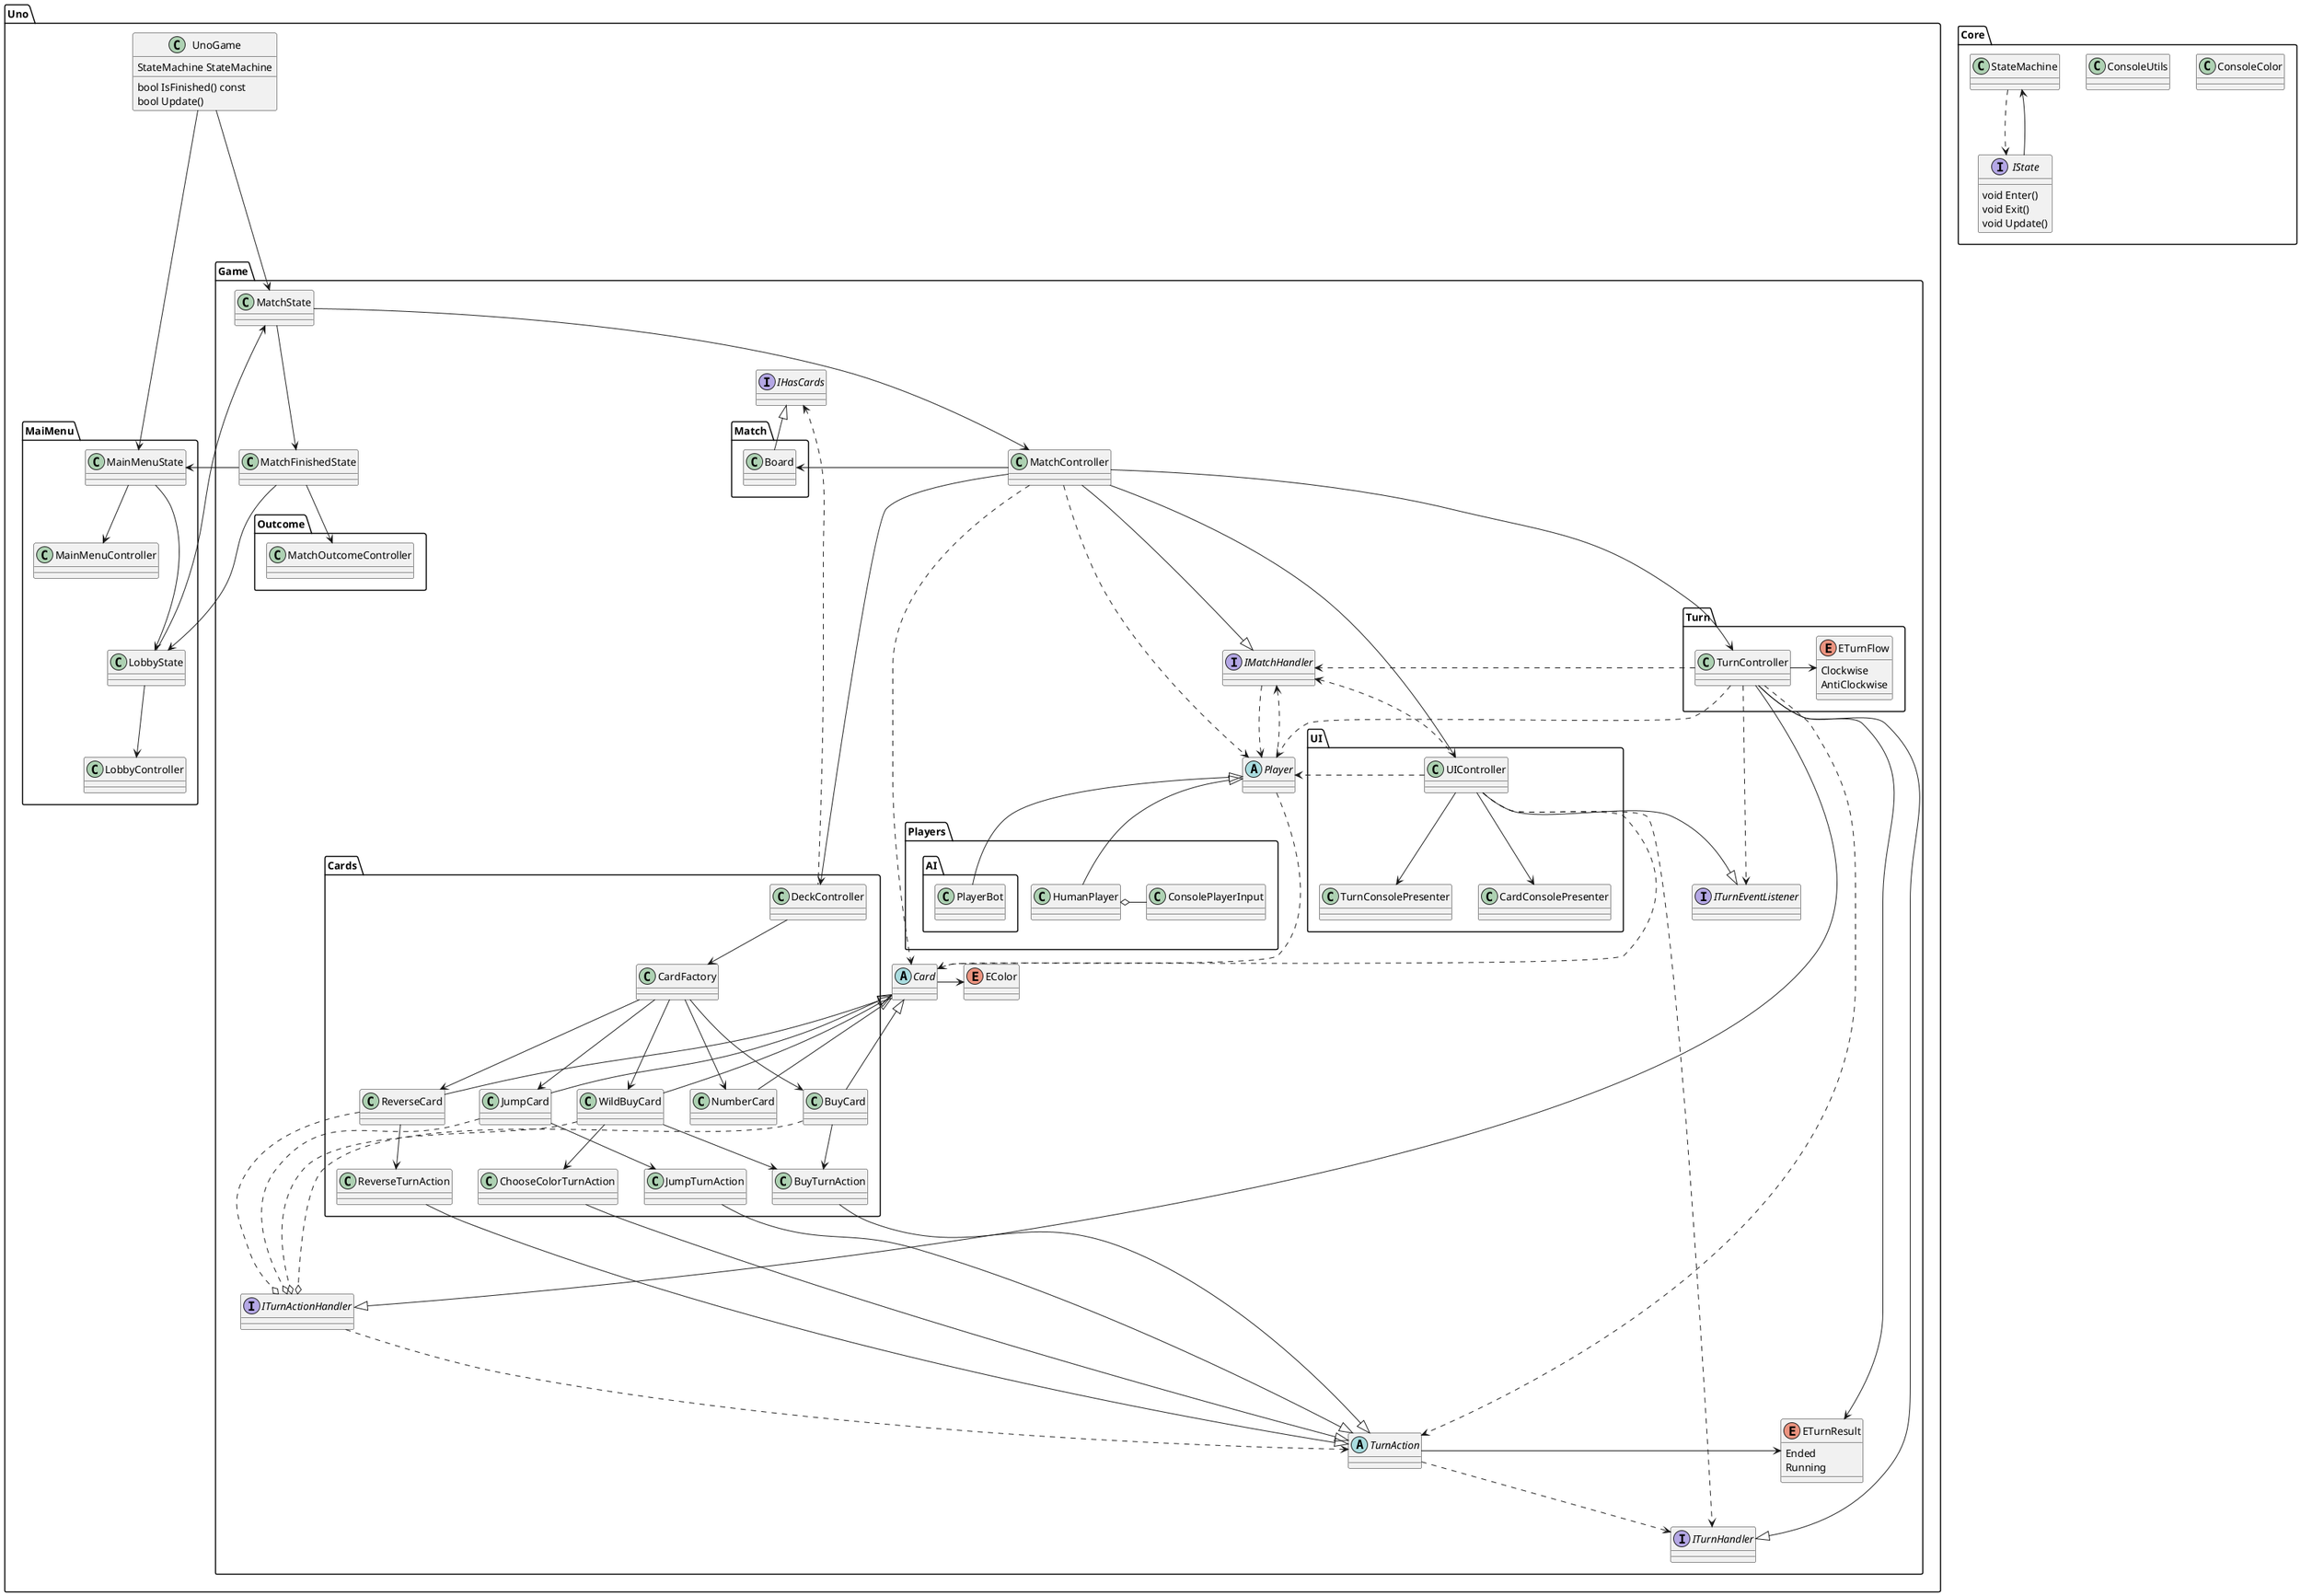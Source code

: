 @startuml
'https://plantuml.com/class-diagram

'Remove turning ~ into an icon so we can better declare destructors
skinparam classAttributeIconSize 0

package Core
{
    class ConsoleColor
    class ConsoleUtils
    class StateMachine
    interface IState 
    {
        void Enter()
        void Exit()
        void Update()
    }
    
    StateMachine ..> IState
    IState --> StateMachine
}

package Uno
{
    class UnoGame
    {
        StateMachine StateMachine
        bool IsFinished() const
        bool Update()
    }
    
    package MaiMenu
    {
        class MainMenuController
        class MainMenuState
        class LobbyState
        class LobbyController
        
        MainMenuState ---> LobbyState
        LobbyState --> LobbyController
    }
    
    package Game
    {
        class MatchState    
        class MatchFinishedState    
    
        interface IMatchHandler
        
        class MatchController
            
        package Match
        {
            class Board
        }
        
        interface ITurnActionHandler
        
        interface ITurnHandler
        
        interface ITurnEventListener
        
        abstract class TurnAction
        
        interface IHasCards
       
        abstract class Card 
        
        enum EColor 
        
        enum ETurnResult
        {
            Ended
            Running
        }
        
        abstract class Player 
        
        package Cards 
        {                
            
            class DeckController
            
            class CardFactory
            
            class NumberCard
             
            class BuyCard
            class BuyTurnAction 
            
            class ReverseCard
            class ReverseTurnAction
            
            class JumpCard
            class JumpTurnAction
            
            class WildBuyCard
            class ChooseColorTurnAction
        }
        
        package Turn 
        {
            class TurnController 
            
            enum ETurnFlow
            {
                Clockwise
                AntiClockwise
            }    
        }
        
        package Players
        {                
            class ConsolePlayerInput
            
            class HumanPlayer
            
            package AI
            {
                class PlayerBot
            }
        }
        
        package UI
        {
            class UIController
            class CardConsolePresenter
            class TurnConsolePresenter
        }
        
        package Outcome
        {
            class MatchOutcomeController
            
            MatchFinishedState --> MatchOutcomeController
            MatchFinishedState ---> MainMenuState
            MatchFinishedState ---> LobbyState
        }        
        
        UIController --|> ITurnEventListener
        UIController ...> Card             
        UIController ...> Player             
        IMatchHandler <... UIController              
        UIController ...> ITurnHandler                     
        UIController --> CardConsolePresenter
        UIController --> TurnConsolePresenter        
        
        MatchController ...> Card
        MatchController ...> Player
        MatchController ---> DeckController
        MatchController ---> TurnController
        MatchController -> Board
        MatchController ---> UIController
        MatchController --|> IMatchHandler
        
        IMatchHandler ..> Player         
        Player ..> IMatchHandler 
        TurnController ...> IMatchHandler 
        
        TurnController ---|> ITurnActionHandler 
        TurnController ...> ITurnEventListener
        ITurnHandler <|-- TurnController
        TurnController -> ETurnFlow
        TurnController ---> ETurnResult
        TurnController ...> TurnAction
        TurnController ...> Player 
        
        Card -> EColor
        Card <|--- NumberCard
        Card <|--- BuyCard
        Card <|--- ReverseCard
        Card <|--- JumpCard
        Card <|--- WildBuyCard
        
        ReverseCard --> ReverseTurnAction
        JumpCard --> JumpTurnAction                
        BuyCard --> BuyTurnAction                    
        WildBuyCard --> BuyTurnAction
        WildBuyCard --> ChooseColorTurnAction
        
        JumpTurnAction ---|> TurnAction
        ReverseTurnAction ---|> TurnAction  
        ChooseColorTurnAction ---|> TurnAction
        BuyTurnAction ---|> TurnAction
        
        JumpCard ....o ITurnActionHandler
        ReverseCard ....o ITurnActionHandler
        BuyCard ....o ITurnActionHandler
        WildBuyCard ....o ITurnActionHandler 
        ITurnActionHandler ...> TurnAction                              
               
        Player ...> Card
        CardFactory ---> NumberCard 
        CardFactory ---> BuyCard 
        CardFactory ---> ReverseCard 
        CardFactory ---> JumpCard 
        CardFactory ---> WildBuyCard 
        
        IHasCards <.. DeckController
        IHasCards <|-- Board
        DeckController --> CardFactory
        
        Player <|-- HumanPlayer    
        Player <|-- PlayerBot
        HumanPlayer o- ConsolePlayerInput
        
        TurnAction -> ETurnResult
        TurnAction ..> ITurnHandler   
        
        MatchState ---> MatchController
        MatchState ---> MatchFinishedState     
        LobbyState ---> MatchState
    }  
             
    MainMenuState --> MainMenuController
    
    UnoGame ---> MainMenuState
    UnoGame ---> MatchState
}



@enduml